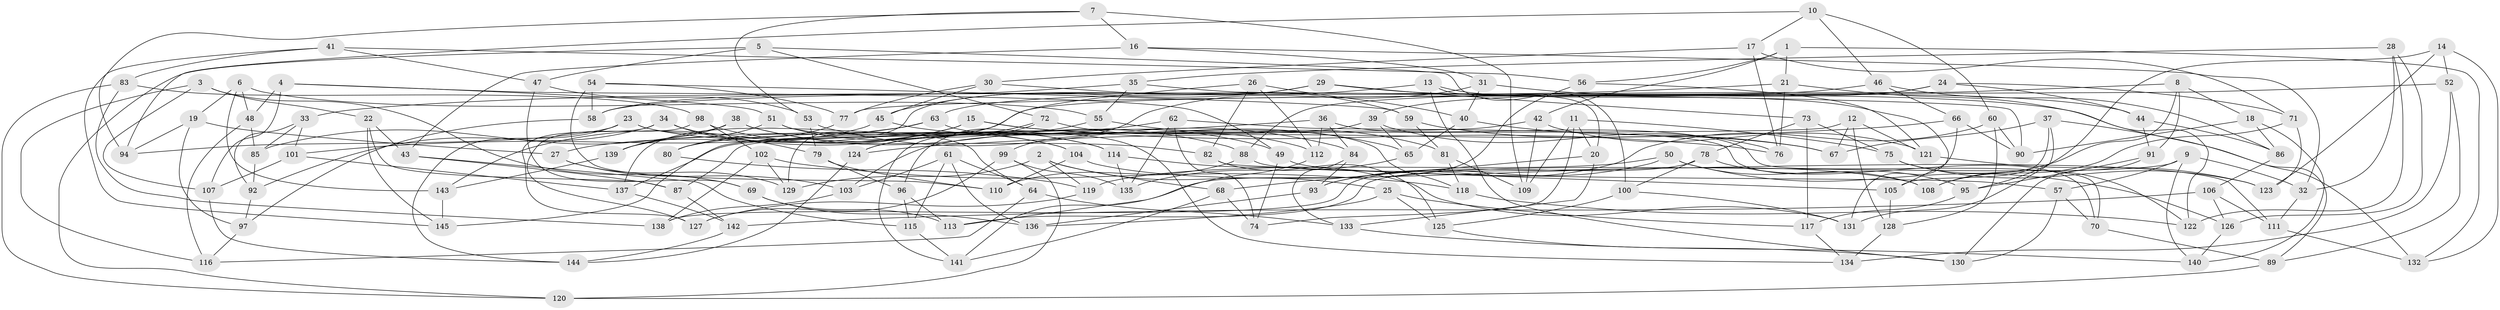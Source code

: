 // coarse degree distribution, {4: 0.5445544554455446, 6: 0.39603960396039606, 3: 0.019801980198019802, 5: 0.039603960396039604}
// Generated by graph-tools (version 1.1) at 2025/24/03/03/25 07:24:30]
// undirected, 145 vertices, 290 edges
graph export_dot {
graph [start="1"]
  node [color=gray90,style=filled];
  1;
  2;
  3;
  4;
  5;
  6;
  7;
  8;
  9;
  10;
  11;
  12;
  13;
  14;
  15;
  16;
  17;
  18;
  19;
  20;
  21;
  22;
  23;
  24;
  25;
  26;
  27;
  28;
  29;
  30;
  31;
  32;
  33;
  34;
  35;
  36;
  37;
  38;
  39;
  40;
  41;
  42;
  43;
  44;
  45;
  46;
  47;
  48;
  49;
  50;
  51;
  52;
  53;
  54;
  55;
  56;
  57;
  58;
  59;
  60;
  61;
  62;
  63;
  64;
  65;
  66;
  67;
  68;
  69;
  70;
  71;
  72;
  73;
  74;
  75;
  76;
  77;
  78;
  79;
  80;
  81;
  82;
  83;
  84;
  85;
  86;
  87;
  88;
  89;
  90;
  91;
  92;
  93;
  94;
  95;
  96;
  97;
  98;
  99;
  100;
  101;
  102;
  103;
  104;
  105;
  106;
  107;
  108;
  109;
  110;
  111;
  112;
  113;
  114;
  115;
  116;
  117;
  118;
  119;
  120;
  121;
  122;
  123;
  124;
  125;
  126;
  127;
  128;
  129;
  130;
  131;
  132;
  133;
  134;
  135;
  136;
  137;
  138;
  139;
  140;
  141;
  142;
  143;
  144;
  145;
  1 -- 56;
  1 -- 21;
  1 -- 132;
  1 -- 42;
  2 -- 68;
  2 -- 119;
  2 -- 129;
  2 -- 25;
  3 -- 107;
  3 -- 22;
  3 -- 69;
  3 -- 116;
  4 -- 107;
  4 -- 48;
  4 -- 49;
  4 -- 51;
  5 -- 120;
  5 -- 72;
  5 -- 100;
  5 -- 47;
  6 -- 55;
  6 -- 143;
  6 -- 19;
  6 -- 48;
  7 -- 16;
  7 -- 94;
  7 -- 53;
  7 -- 109;
  8 -- 91;
  8 -- 108;
  8 -- 18;
  8 -- 88;
  9 -- 113;
  9 -- 32;
  9 -- 57;
  9 -- 140;
  10 -- 17;
  10 -- 94;
  10 -- 60;
  10 -- 46;
  11 -- 20;
  11 -- 75;
  11 -- 74;
  11 -- 109;
  12 -- 67;
  12 -- 128;
  12 -- 87;
  12 -- 121;
  13 -- 130;
  13 -- 20;
  13 -- 63;
  13 -- 105;
  14 -- 52;
  14 -- 123;
  14 -- 95;
  14 -- 132;
  15 -- 65;
  15 -- 143;
  15 -- 27;
  15 -- 76;
  16 -- 43;
  16 -- 32;
  16 -- 31;
  17 -- 76;
  17 -- 30;
  17 -- 71;
  18 -- 90;
  18 -- 86;
  18 -- 140;
  19 -- 94;
  19 -- 27;
  19 -- 97;
  20 -- 68;
  20 -- 133;
  21 -- 33;
  21 -- 122;
  21 -- 76;
  22 -- 43;
  22 -- 145;
  22 -- 87;
  23 -- 144;
  23 -- 64;
  23 -- 82;
  23 -- 94;
  24 -- 137;
  24 -- 71;
  24 -- 44;
  24 -- 39;
  25 -- 136;
  25 -- 117;
  25 -- 125;
  26 -- 124;
  26 -- 40;
  26 -- 112;
  26 -- 82;
  27 -- 103;
  27 -- 129;
  28 -- 126;
  28 -- 32;
  28 -- 122;
  28 -- 35;
  29 -- 73;
  29 -- 45;
  29 -- 89;
  29 -- 129;
  30 -- 59;
  30 -- 77;
  30 -- 45;
  31 -- 40;
  31 -- 99;
  31 -- 44;
  32 -- 111;
  33 -- 101;
  33 -- 92;
  33 -- 85;
  34 -- 127;
  34 -- 79;
  34 -- 104;
  34 -- 92;
  35 -- 58;
  35 -- 90;
  35 -- 55;
  36 -- 84;
  36 -- 112;
  36 -- 145;
  36 -- 70;
  37 -- 132;
  37 -- 67;
  37 -- 131;
  37 -- 105;
  38 -- 85;
  38 -- 114;
  38 -- 88;
  38 -- 139;
  39 -- 103;
  39 -- 65;
  39 -- 76;
  40 -- 65;
  40 -- 67;
  41 -- 83;
  41 -- 145;
  41 -- 56;
  41 -- 47;
  42 -- 137;
  42 -- 109;
  42 -- 121;
  43 -- 87;
  43 -- 115;
  44 -- 86;
  44 -- 91;
  45 -- 139;
  45 -- 49;
  46 -- 58;
  46 -- 66;
  46 -- 86;
  47 -- 69;
  47 -- 53;
  48 -- 85;
  48 -- 116;
  49 -- 57;
  49 -- 74;
  50 -- 119;
  50 -- 108;
  50 -- 126;
  50 -- 93;
  51 -- 104;
  51 -- 134;
  51 -- 139;
  52 -- 77;
  52 -- 89;
  52 -- 134;
  53 -- 84;
  53 -- 79;
  54 -- 110;
  54 -- 77;
  54 -- 59;
  54 -- 58;
  55 -- 81;
  55 -- 96;
  56 -- 121;
  56 -- 113;
  57 -- 70;
  57 -- 130;
  58 -- 97;
  59 -- 67;
  59 -- 81;
  60 -- 90;
  60 -- 128;
  60 -- 93;
  61 -- 64;
  61 -- 136;
  61 -- 115;
  61 -- 103;
  62 -- 74;
  62 -- 135;
  62 -- 70;
  62 -- 80;
  63 -- 80;
  63 -- 101;
  63 -- 118;
  64 -- 116;
  64 -- 133;
  65 -- 135;
  66 -- 124;
  66 -- 90;
  66 -- 131;
  68 -- 141;
  68 -- 74;
  69 -- 113;
  69 -- 136;
  70 -- 89;
  71 -- 123;
  71 -- 108;
  72 -- 112;
  72 -- 141;
  72 -- 124;
  73 -- 78;
  73 -- 117;
  73 -- 75;
  75 -- 122;
  75 -- 123;
  77 -- 80;
  78 -- 95;
  78 -- 138;
  78 -- 100;
  79 -- 110;
  79 -- 96;
  80 -- 119;
  81 -- 109;
  81 -- 118;
  82 -- 125;
  82 -- 105;
  83 -- 98;
  83 -- 138;
  83 -- 120;
  84 -- 133;
  84 -- 93;
  85 -- 92;
  86 -- 106;
  87 -- 142;
  88 -- 110;
  88 -- 111;
  89 -- 120;
  91 -- 130;
  91 -- 95;
  92 -- 97;
  93 -- 136;
  95 -- 117;
  96 -- 115;
  96 -- 113;
  97 -- 116;
  98 -- 127;
  98 -- 114;
  98 -- 102;
  99 -- 135;
  99 -- 120;
  99 -- 127;
  100 -- 131;
  100 -- 125;
  101 -- 137;
  101 -- 107;
  102 -- 129;
  102 -- 118;
  102 -- 138;
  103 -- 138;
  104 -- 108;
  104 -- 110;
  105 -- 128;
  106 -- 126;
  106 -- 142;
  106 -- 111;
  107 -- 144;
  111 -- 132;
  112 -- 141;
  114 -- 135;
  114 -- 131;
  115 -- 141;
  117 -- 134;
  118 -- 122;
  119 -- 127;
  121 -- 123;
  124 -- 144;
  125 -- 130;
  126 -- 140;
  128 -- 134;
  133 -- 140;
  137 -- 142;
  139 -- 143;
  142 -- 144;
  143 -- 145;
}
